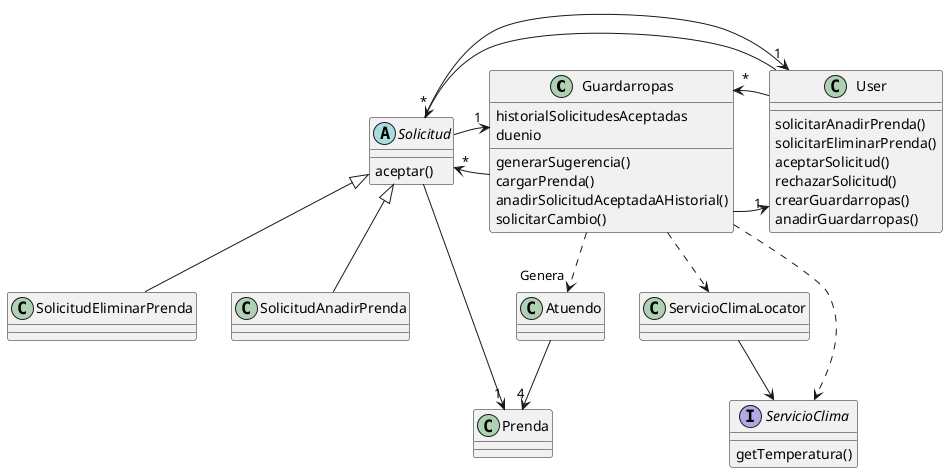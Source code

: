 @startuml

skinparam line ortho

class Guardarropas {
historialSolicitudesAceptadas
duenio
generarSugerencia()
cargarPrenda()
anadirSolicitudAceptadaAHistorial()
solicitarCambio()
}
Guardarropas-->"*"Solicitud
Guardarropas--> "1"User

class User {
solicitarAnadirPrenda()
solicitarEliminarPrenda()
aceptarSolicitud()
rechazarSolicitud()
crearGuardarropas()
anadirGuardarropas()
}
User -> "*"Guardarropas
User -> "*"Solicitud


abstract class Solicitud {
aceptar()
}
Solicitud -left-> "1"Prenda
Solicitud -> "1"Guardarropas
Solicitud -> "1"User

class SolicitudEliminarPrenda
SolicitudEliminarPrenda -up-|> Solicitud
class SolicitudAnadirPrenda
SolicitudAnadirPrenda -up-|> Solicitud

class Prenda

Guardarropas ..>"Genera" Atuendo
Atuendo -->"4"Prenda

class ServicioClimaLocator
Guardarropas .down.> ServicioClimaLocator
ServicioClimaLocator -down-> ServicioClima

Interface ServicioClima {
getTemperatura()
}
Guardarropas .down.> ServicioClima

@enduml